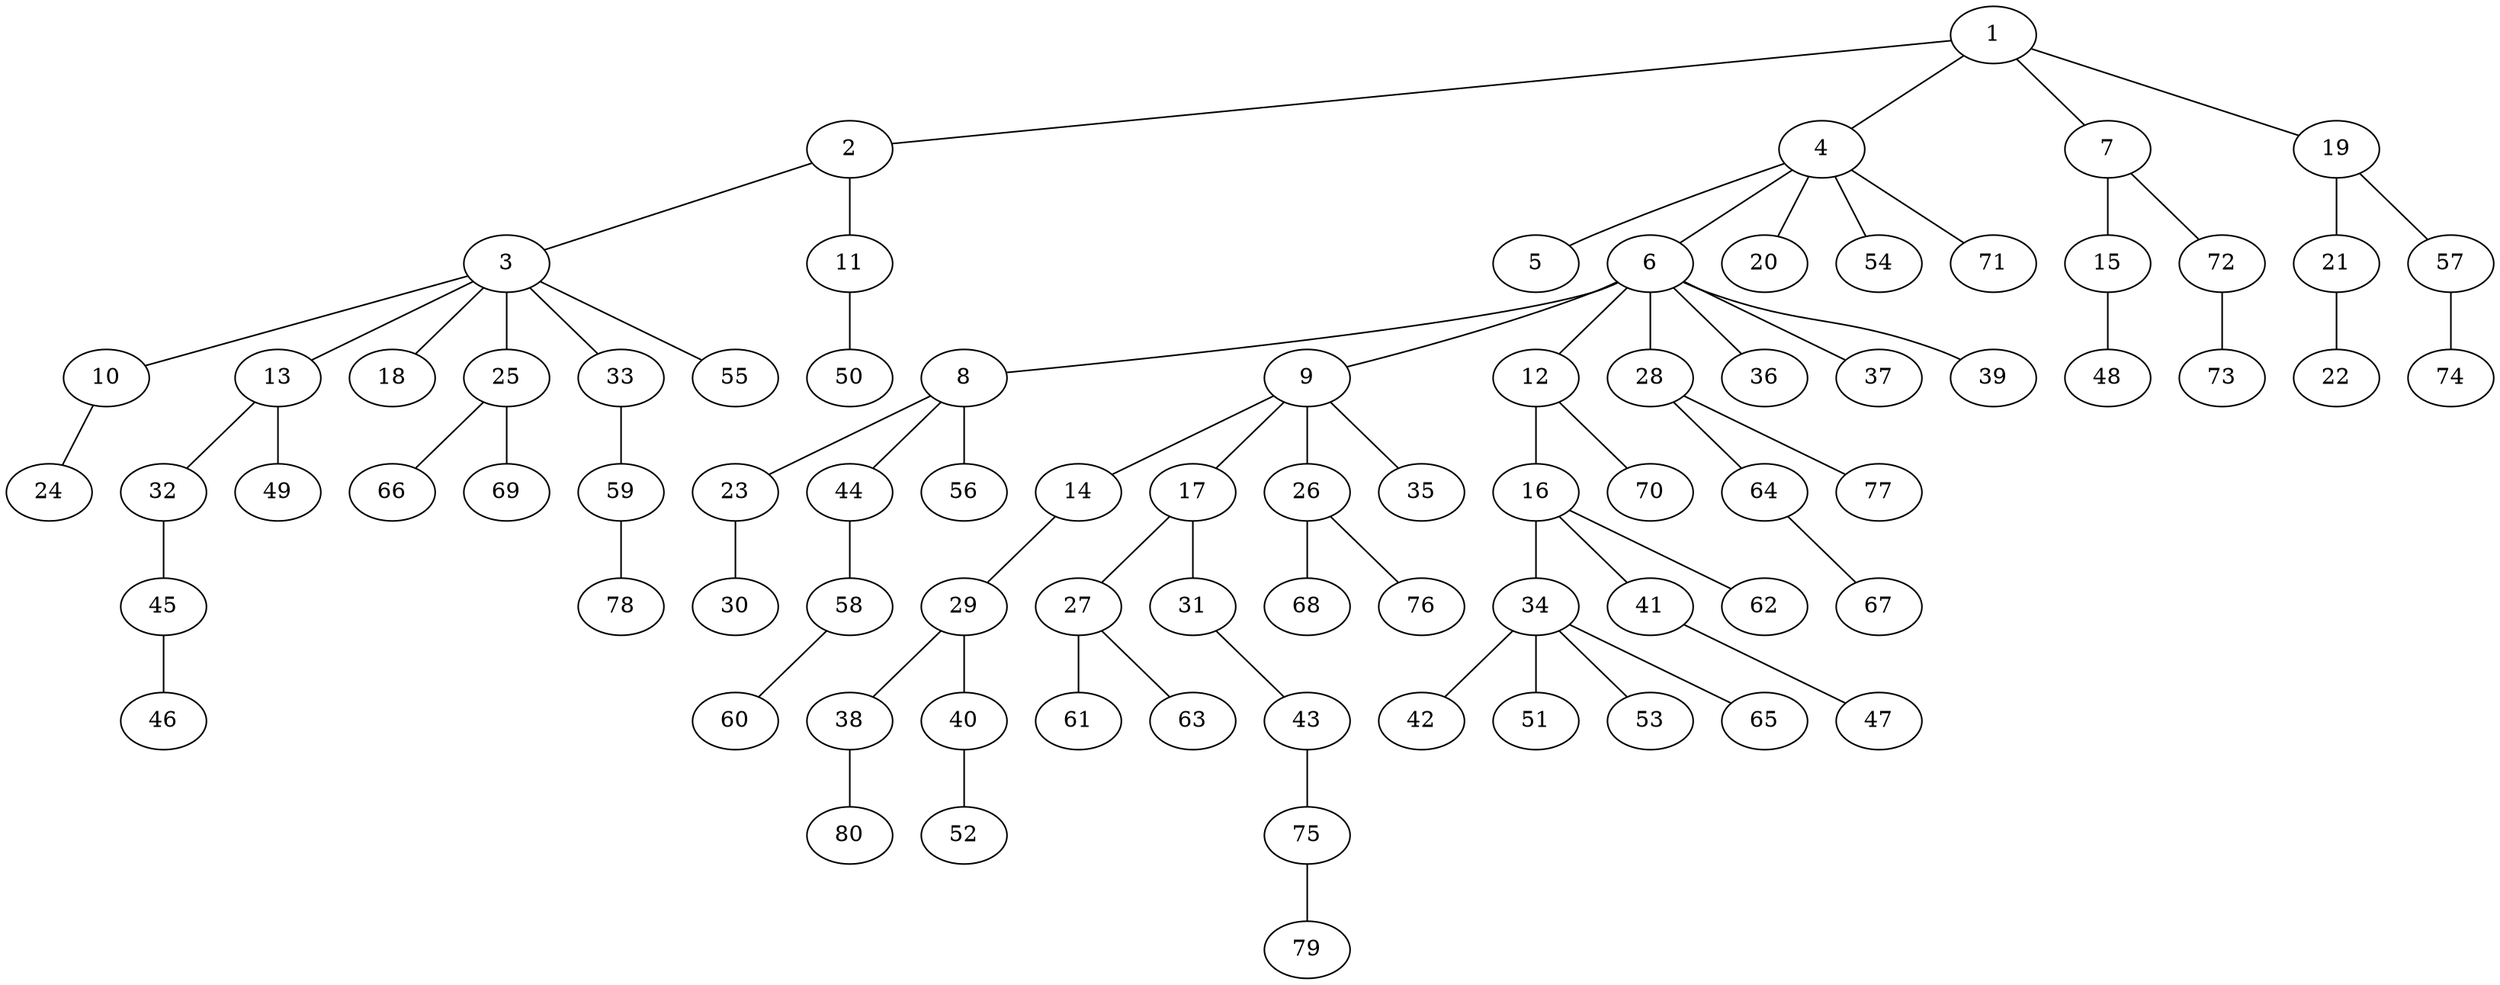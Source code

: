 graph graphname {1--2
1--4
1--7
1--19
2--3
2--11
3--10
3--13
3--18
3--25
3--33
3--55
4--5
4--6
4--20
4--54
4--71
6--8
6--9
6--12
6--28
6--36
6--37
6--39
7--15
7--72
8--23
8--44
8--56
9--14
9--17
9--26
9--35
10--24
11--50
12--16
12--70
13--32
13--49
14--29
15--48
16--34
16--41
16--62
17--27
17--31
19--21
19--57
21--22
23--30
25--66
25--69
26--68
26--76
27--61
27--63
28--64
28--77
29--38
29--40
31--43
32--45
33--59
34--42
34--51
34--53
34--65
38--80
40--52
41--47
43--75
44--58
45--46
57--74
58--60
59--78
64--67
72--73
75--79
}